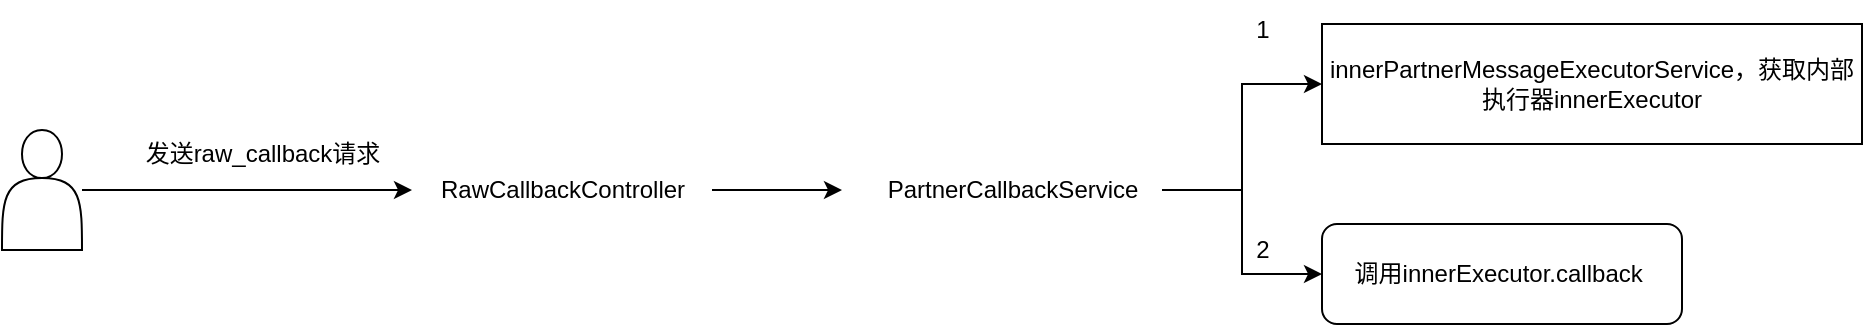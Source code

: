 <mxfile version="21.3.7" type="github">
  <diagram name="第 1 页" id="T8Fj9F7e3FxKKXPOT9ZY">
    <mxGraphModel dx="2261" dy="756" grid="1" gridSize="10" guides="1" tooltips="1" connect="1" arrows="1" fold="1" page="1" pageScale="1" pageWidth="827" pageHeight="1169" math="0" shadow="0">
      <root>
        <mxCell id="0" />
        <mxCell id="1" parent="0" />
        <mxCell id="Y5v1vlJbaGCMfFcFD-lO-3" style="edgeStyle=orthogonalEdgeStyle;rounded=0;orthogonalLoop=1;jettySize=auto;html=1;" edge="1" parent="1" source="Y5v1vlJbaGCMfFcFD-lO-1">
          <mxGeometry relative="1" as="geometry">
            <mxPoint x="290" y="243" as="targetPoint" />
          </mxGeometry>
        </mxCell>
        <mxCell id="Y5v1vlJbaGCMfFcFD-lO-1" value="RawCallbackController" style="text;html=1;align=center;verticalAlign=middle;resizable=0;points=[];autosize=1;strokeColor=none;fillColor=none;" vertex="1" parent="1">
          <mxGeometry x="75" y="228" width="150" height="30" as="geometry" />
        </mxCell>
        <mxCell id="Y5v1vlJbaGCMfFcFD-lO-7" style="edgeStyle=orthogonalEdgeStyle;rounded=0;orthogonalLoop=1;jettySize=auto;html=1;entryX=0;entryY=0.5;entryDx=0;entryDy=0;" edge="1" parent="1" source="Y5v1vlJbaGCMfFcFD-lO-2" target="Y5v1vlJbaGCMfFcFD-lO-8">
          <mxGeometry relative="1" as="geometry">
            <mxPoint x="490" y="198" as="targetPoint" />
          </mxGeometry>
        </mxCell>
        <mxCell id="Y5v1vlJbaGCMfFcFD-lO-10" style="edgeStyle=orthogonalEdgeStyle;rounded=0;orthogonalLoop=1;jettySize=auto;html=1;entryX=0;entryY=0.5;entryDx=0;entryDy=0;" edge="1" parent="1" source="Y5v1vlJbaGCMfFcFD-lO-2" target="Y5v1vlJbaGCMfFcFD-lO-9">
          <mxGeometry relative="1" as="geometry" />
        </mxCell>
        <mxCell id="Y5v1vlJbaGCMfFcFD-lO-2" value="PartnerCallbackService" style="text;html=1;align=center;verticalAlign=middle;resizable=0;points=[];autosize=1;strokeColor=none;fillColor=none;" vertex="1" parent="1">
          <mxGeometry x="300" y="228" width="150" height="30" as="geometry" />
        </mxCell>
        <mxCell id="Y5v1vlJbaGCMfFcFD-lO-8" value="innerPartnerMessageExecutorService，获取内部执行器innerExecutor" style="whiteSpace=wrap;html=1;" vertex="1" parent="1">
          <mxGeometry x="530" y="160" width="270" height="60" as="geometry" />
        </mxCell>
        <mxCell id="Y5v1vlJbaGCMfFcFD-lO-9" value="调用innerExecutor.callback&amp;nbsp;" style="rounded=1;whiteSpace=wrap;html=1;" vertex="1" parent="1">
          <mxGeometry x="530" y="260" width="180" height="50" as="geometry" />
        </mxCell>
        <mxCell id="Y5v1vlJbaGCMfFcFD-lO-12" style="edgeStyle=orthogonalEdgeStyle;rounded=0;orthogonalLoop=1;jettySize=auto;html=1;" edge="1" parent="1" source="Y5v1vlJbaGCMfFcFD-lO-11" target="Y5v1vlJbaGCMfFcFD-lO-1">
          <mxGeometry relative="1" as="geometry" />
        </mxCell>
        <mxCell id="Y5v1vlJbaGCMfFcFD-lO-11" value="" style="shape=actor;whiteSpace=wrap;html=1;" vertex="1" parent="1">
          <mxGeometry x="-130" y="213" width="40" height="60" as="geometry" />
        </mxCell>
        <mxCell id="Y5v1vlJbaGCMfFcFD-lO-13" value="发送raw_callback请求" style="text;html=1;align=center;verticalAlign=middle;resizable=0;points=[];autosize=1;strokeColor=none;fillColor=none;" vertex="1" parent="1">
          <mxGeometry x="-70" y="210" width="140" height="30" as="geometry" />
        </mxCell>
        <mxCell id="Y5v1vlJbaGCMfFcFD-lO-15" value="1" style="text;html=1;align=center;verticalAlign=middle;resizable=0;points=[];autosize=1;strokeColor=none;fillColor=none;" vertex="1" parent="1">
          <mxGeometry x="485" y="148" width="30" height="30" as="geometry" />
        </mxCell>
        <mxCell id="Y5v1vlJbaGCMfFcFD-lO-16" value="2" style="text;html=1;align=center;verticalAlign=middle;resizable=0;points=[];autosize=1;strokeColor=none;fillColor=none;" vertex="1" parent="1">
          <mxGeometry x="485" y="258" width="30" height="30" as="geometry" />
        </mxCell>
      </root>
    </mxGraphModel>
  </diagram>
</mxfile>
